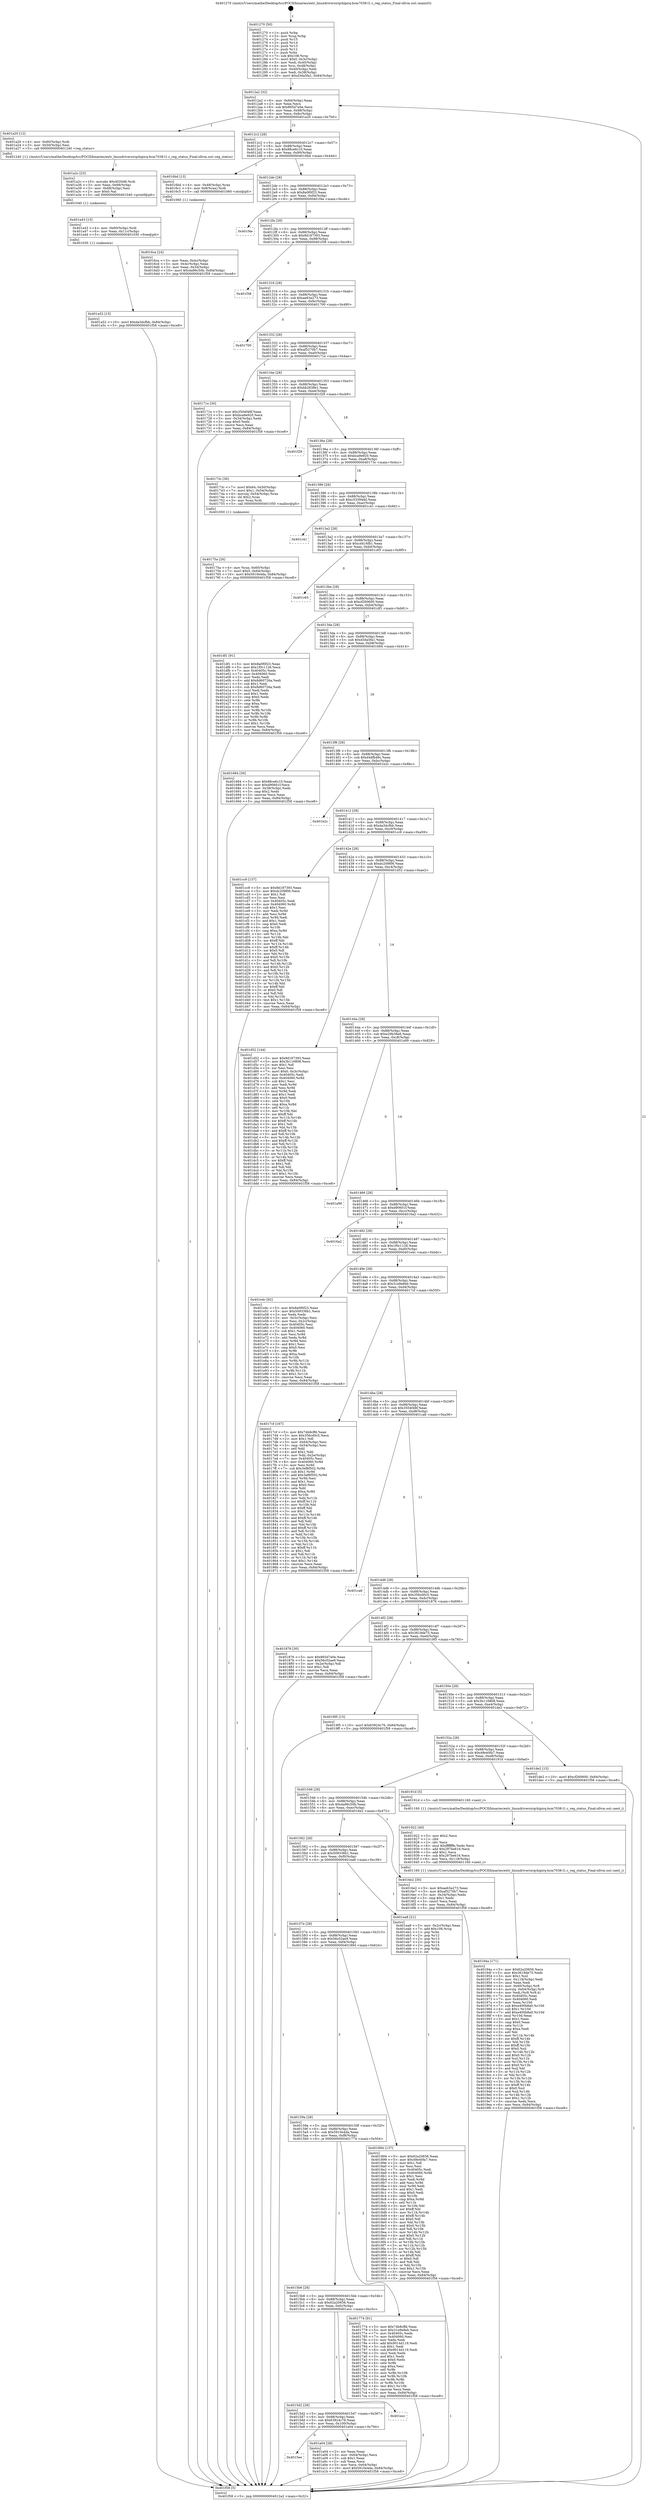 digraph "0x401270" {
  label = "0x401270 (/mnt/c/Users/mathe/Desktop/tcc/POCII/binaries/extr_linuxdriversirqchipirq-bcm7038-l1.c_reg_status_Final-ollvm.out::main(0))"
  labelloc = "t"
  node[shape=record]

  Entry [label="",width=0.3,height=0.3,shape=circle,fillcolor=black,style=filled]
  "0x4012a2" [label="{
     0x4012a2 [32]\l
     | [instrs]\l
     &nbsp;&nbsp;0x4012a2 \<+6\>: mov -0x84(%rbp),%eax\l
     &nbsp;&nbsp;0x4012a8 \<+2\>: mov %eax,%ecx\l
     &nbsp;&nbsp;0x4012aa \<+6\>: sub $0x865d7e0e,%ecx\l
     &nbsp;&nbsp;0x4012b0 \<+6\>: mov %eax,-0x88(%rbp)\l
     &nbsp;&nbsp;0x4012b6 \<+6\>: mov %ecx,-0x8c(%rbp)\l
     &nbsp;&nbsp;0x4012bc \<+6\>: je 0000000000401a20 \<main+0x7b0\>\l
  }"]
  "0x401a20" [label="{
     0x401a20 [12]\l
     | [instrs]\l
     &nbsp;&nbsp;0x401a20 \<+4\>: mov -0x60(%rbp),%rdi\l
     &nbsp;&nbsp;0x401a24 \<+3\>: mov -0x50(%rbp),%esi\l
     &nbsp;&nbsp;0x401a27 \<+5\>: call 0000000000401240 \<reg_status\>\l
     | [calls]\l
     &nbsp;&nbsp;0x401240 \{1\} (/mnt/c/Users/mathe/Desktop/tcc/POCII/binaries/extr_linuxdriversirqchipirq-bcm7038-l1.c_reg_status_Final-ollvm.out::reg_status)\l
  }"]
  "0x4012c2" [label="{
     0x4012c2 [28]\l
     | [instrs]\l
     &nbsp;&nbsp;0x4012c2 \<+5\>: jmp 00000000004012c7 \<main+0x57\>\l
     &nbsp;&nbsp;0x4012c7 \<+6\>: mov -0x88(%rbp),%eax\l
     &nbsp;&nbsp;0x4012cd \<+5\>: sub $0x88ce6c10,%eax\l
     &nbsp;&nbsp;0x4012d2 \<+6\>: mov %eax,-0x90(%rbp)\l
     &nbsp;&nbsp;0x4012d8 \<+6\>: je 00000000004016bd \<main+0x44d\>\l
  }"]
  Exit [label="",width=0.3,height=0.3,shape=circle,fillcolor=black,style=filled,peripheries=2]
  "0x4016bd" [label="{
     0x4016bd [13]\l
     | [instrs]\l
     &nbsp;&nbsp;0x4016bd \<+4\>: mov -0x48(%rbp),%rax\l
     &nbsp;&nbsp;0x4016c1 \<+4\>: mov 0x8(%rax),%rdi\l
     &nbsp;&nbsp;0x4016c5 \<+5\>: call 0000000000401060 \<atoi@plt\>\l
     | [calls]\l
     &nbsp;&nbsp;0x401060 \{1\} (unknown)\l
  }"]
  "0x4012de" [label="{
     0x4012de [28]\l
     | [instrs]\l
     &nbsp;&nbsp;0x4012de \<+5\>: jmp 00000000004012e3 \<main+0x73\>\l
     &nbsp;&nbsp;0x4012e3 \<+6\>: mov -0x88(%rbp),%eax\l
     &nbsp;&nbsp;0x4012e9 \<+5\>: sub $0x8a0f0f23,%eax\l
     &nbsp;&nbsp;0x4012ee \<+6\>: mov %eax,-0x94(%rbp)\l
     &nbsp;&nbsp;0x4012f4 \<+6\>: je 0000000000401f4e \<main+0xcde\>\l
  }"]
  "0x401a52" [label="{
     0x401a52 [15]\l
     | [instrs]\l
     &nbsp;&nbsp;0x401a52 \<+10\>: movl $0xda3dcfbb,-0x84(%rbp)\l
     &nbsp;&nbsp;0x401a5c \<+5\>: jmp 0000000000401f58 \<main+0xce8\>\l
  }"]
  "0x401f4e" [label="{
     0x401f4e\l
  }", style=dashed]
  "0x4012fa" [label="{
     0x4012fa [28]\l
     | [instrs]\l
     &nbsp;&nbsp;0x4012fa \<+5\>: jmp 00000000004012ff \<main+0x8f\>\l
     &nbsp;&nbsp;0x4012ff \<+6\>: mov -0x88(%rbp),%eax\l
     &nbsp;&nbsp;0x401305 \<+5\>: sub $0x9d187393,%eax\l
     &nbsp;&nbsp;0x40130a \<+6\>: mov %eax,-0x98(%rbp)\l
     &nbsp;&nbsp;0x401310 \<+6\>: je 0000000000401f38 \<main+0xcc8\>\l
  }"]
  "0x401a43" [label="{
     0x401a43 [15]\l
     | [instrs]\l
     &nbsp;&nbsp;0x401a43 \<+4\>: mov -0x60(%rbp),%rdi\l
     &nbsp;&nbsp;0x401a47 \<+6\>: mov %eax,-0x11c(%rbp)\l
     &nbsp;&nbsp;0x401a4d \<+5\>: call 0000000000401030 \<free@plt\>\l
     | [calls]\l
     &nbsp;&nbsp;0x401030 \{1\} (unknown)\l
  }"]
  "0x401f38" [label="{
     0x401f38\l
  }", style=dashed]
  "0x401316" [label="{
     0x401316 [28]\l
     | [instrs]\l
     &nbsp;&nbsp;0x401316 \<+5\>: jmp 000000000040131b \<main+0xab\>\l
     &nbsp;&nbsp;0x40131b \<+6\>: mov -0x88(%rbp),%eax\l
     &nbsp;&nbsp;0x401321 \<+5\>: sub $0xae63a273,%eax\l
     &nbsp;&nbsp;0x401326 \<+6\>: mov %eax,-0x9c(%rbp)\l
     &nbsp;&nbsp;0x40132c \<+6\>: je 0000000000401700 \<main+0x490\>\l
  }"]
  "0x401a2c" [label="{
     0x401a2c [23]\l
     | [instrs]\l
     &nbsp;&nbsp;0x401a2c \<+10\>: movabs $0x4020d6,%rdi\l
     &nbsp;&nbsp;0x401a36 \<+3\>: mov %eax,-0x68(%rbp)\l
     &nbsp;&nbsp;0x401a39 \<+3\>: mov -0x68(%rbp),%esi\l
     &nbsp;&nbsp;0x401a3c \<+2\>: mov $0x0,%al\l
     &nbsp;&nbsp;0x401a3e \<+5\>: call 0000000000401040 \<printf@plt\>\l
     | [calls]\l
     &nbsp;&nbsp;0x401040 \{1\} (unknown)\l
  }"]
  "0x401700" [label="{
     0x401700\l
  }", style=dashed]
  "0x401332" [label="{
     0x401332 [28]\l
     | [instrs]\l
     &nbsp;&nbsp;0x401332 \<+5\>: jmp 0000000000401337 \<main+0xc7\>\l
     &nbsp;&nbsp;0x401337 \<+6\>: mov -0x88(%rbp),%eax\l
     &nbsp;&nbsp;0x40133d \<+5\>: sub $0xaf5270b7,%eax\l
     &nbsp;&nbsp;0x401342 \<+6\>: mov %eax,-0xa0(%rbp)\l
     &nbsp;&nbsp;0x401348 \<+6\>: je 000000000040171e \<main+0x4ae\>\l
  }"]
  "0x4015ee" [label="{
     0x4015ee\l
  }", style=dashed]
  "0x40171e" [label="{
     0x40171e [30]\l
     | [instrs]\l
     &nbsp;&nbsp;0x40171e \<+5\>: mov $0x3504f48f,%eax\l
     &nbsp;&nbsp;0x401723 \<+5\>: mov $0xbca9e920,%ecx\l
     &nbsp;&nbsp;0x401728 \<+3\>: mov -0x34(%rbp),%edx\l
     &nbsp;&nbsp;0x40172b \<+3\>: cmp $0x0,%edx\l
     &nbsp;&nbsp;0x40172e \<+3\>: cmove %ecx,%eax\l
     &nbsp;&nbsp;0x401731 \<+6\>: mov %eax,-0x84(%rbp)\l
     &nbsp;&nbsp;0x401737 \<+5\>: jmp 0000000000401f58 \<main+0xce8\>\l
  }"]
  "0x40134e" [label="{
     0x40134e [28]\l
     | [instrs]\l
     &nbsp;&nbsp;0x40134e \<+5\>: jmp 0000000000401353 \<main+0xe3\>\l
     &nbsp;&nbsp;0x401353 \<+6\>: mov -0x88(%rbp),%eax\l
     &nbsp;&nbsp;0x401359 \<+5\>: sub $0xbb2838e1,%eax\l
     &nbsp;&nbsp;0x40135e \<+6\>: mov %eax,-0xa4(%rbp)\l
     &nbsp;&nbsp;0x401364 \<+6\>: je 0000000000401f29 \<main+0xcb9\>\l
  }"]
  "0x401a04" [label="{
     0x401a04 [28]\l
     | [instrs]\l
     &nbsp;&nbsp;0x401a04 \<+2\>: xor %eax,%eax\l
     &nbsp;&nbsp;0x401a06 \<+3\>: mov -0x64(%rbp),%ecx\l
     &nbsp;&nbsp;0x401a09 \<+3\>: sub $0x1,%eax\l
     &nbsp;&nbsp;0x401a0c \<+2\>: sub %eax,%ecx\l
     &nbsp;&nbsp;0x401a0e \<+3\>: mov %ecx,-0x64(%rbp)\l
     &nbsp;&nbsp;0x401a11 \<+10\>: movl $0x5910e4da,-0x84(%rbp)\l
     &nbsp;&nbsp;0x401a1b \<+5\>: jmp 0000000000401f58 \<main+0xce8\>\l
  }"]
  "0x401f29" [label="{
     0x401f29\l
  }", style=dashed]
  "0x40136a" [label="{
     0x40136a [28]\l
     | [instrs]\l
     &nbsp;&nbsp;0x40136a \<+5\>: jmp 000000000040136f \<main+0xff\>\l
     &nbsp;&nbsp;0x40136f \<+6\>: mov -0x88(%rbp),%eax\l
     &nbsp;&nbsp;0x401375 \<+5\>: sub $0xbca9e920,%eax\l
     &nbsp;&nbsp;0x40137a \<+6\>: mov %eax,-0xa8(%rbp)\l
     &nbsp;&nbsp;0x401380 \<+6\>: je 000000000040173c \<main+0x4cc\>\l
  }"]
  "0x4015d2" [label="{
     0x4015d2 [28]\l
     | [instrs]\l
     &nbsp;&nbsp;0x4015d2 \<+5\>: jmp 00000000004015d7 \<main+0x367\>\l
     &nbsp;&nbsp;0x4015d7 \<+6\>: mov -0x88(%rbp),%eax\l
     &nbsp;&nbsp;0x4015dd \<+5\>: sub $0x63924c76,%eax\l
     &nbsp;&nbsp;0x4015e2 \<+6\>: mov %eax,-0x100(%rbp)\l
     &nbsp;&nbsp;0x4015e8 \<+6\>: je 0000000000401a04 \<main+0x794\>\l
  }"]
  "0x40173c" [label="{
     0x40173c [30]\l
     | [instrs]\l
     &nbsp;&nbsp;0x40173c \<+7\>: movl $0x64,-0x50(%rbp)\l
     &nbsp;&nbsp;0x401743 \<+7\>: movl $0x1,-0x54(%rbp)\l
     &nbsp;&nbsp;0x40174a \<+4\>: movslq -0x54(%rbp),%rax\l
     &nbsp;&nbsp;0x40174e \<+4\>: shl $0x2,%rax\l
     &nbsp;&nbsp;0x401752 \<+3\>: mov %rax,%rdi\l
     &nbsp;&nbsp;0x401755 \<+5\>: call 0000000000401050 \<malloc@plt\>\l
     | [calls]\l
     &nbsp;&nbsp;0x401050 \{1\} (unknown)\l
  }"]
  "0x401386" [label="{
     0x401386 [28]\l
     | [instrs]\l
     &nbsp;&nbsp;0x401386 \<+5\>: jmp 000000000040138b \<main+0x11b\>\l
     &nbsp;&nbsp;0x40138b \<+6\>: mov -0x88(%rbp),%eax\l
     &nbsp;&nbsp;0x401391 \<+5\>: sub $0xc53394dd,%eax\l
     &nbsp;&nbsp;0x401396 \<+6\>: mov %eax,-0xac(%rbp)\l
     &nbsp;&nbsp;0x40139c \<+6\>: je 0000000000401c41 \<main+0x9d1\>\l
  }"]
  "0x401ecc" [label="{
     0x401ecc\l
  }", style=dashed]
  "0x401c41" [label="{
     0x401c41\l
  }", style=dashed]
  "0x4013a2" [label="{
     0x4013a2 [28]\l
     | [instrs]\l
     &nbsp;&nbsp;0x4013a2 \<+5\>: jmp 00000000004013a7 \<main+0x137\>\l
     &nbsp;&nbsp;0x4013a7 \<+6\>: mov -0x88(%rbp),%eax\l
     &nbsp;&nbsp;0x4013ad \<+5\>: sub $0xcd416fb1,%eax\l
     &nbsp;&nbsp;0x4013b2 \<+6\>: mov %eax,-0xb0(%rbp)\l
     &nbsp;&nbsp;0x4013b8 \<+6\>: je 0000000000401c65 \<main+0x9f5\>\l
  }"]
  "0x40194a" [label="{
     0x40194a [171]\l
     | [instrs]\l
     &nbsp;&nbsp;0x40194a \<+5\>: mov $0x62a20656,%ecx\l
     &nbsp;&nbsp;0x40194f \<+5\>: mov $0x3619de75,%edx\l
     &nbsp;&nbsp;0x401954 \<+3\>: mov $0x1,%sil\l
     &nbsp;&nbsp;0x401957 \<+6\>: mov -0x118(%rbp),%edi\l
     &nbsp;&nbsp;0x40195d \<+3\>: imul %eax,%edi\l
     &nbsp;&nbsp;0x401960 \<+4\>: mov -0x60(%rbp),%r8\l
     &nbsp;&nbsp;0x401964 \<+4\>: movslq -0x64(%rbp),%r9\l
     &nbsp;&nbsp;0x401968 \<+4\>: mov %edi,(%r8,%r9,4)\l
     &nbsp;&nbsp;0x40196c \<+7\>: mov 0x40405c,%eax\l
     &nbsp;&nbsp;0x401973 \<+7\>: mov 0x404060,%edi\l
     &nbsp;&nbsp;0x40197a \<+3\>: mov %eax,%r10d\l
     &nbsp;&nbsp;0x40197d \<+7\>: sub $0xe400b8a0,%r10d\l
     &nbsp;&nbsp;0x401984 \<+4\>: sub $0x1,%r10d\l
     &nbsp;&nbsp;0x401988 \<+7\>: add $0xe400b8a0,%r10d\l
     &nbsp;&nbsp;0x40198f \<+4\>: imul %r10d,%eax\l
     &nbsp;&nbsp;0x401993 \<+3\>: and $0x1,%eax\l
     &nbsp;&nbsp;0x401996 \<+3\>: cmp $0x0,%eax\l
     &nbsp;&nbsp;0x401999 \<+4\>: sete %r11b\l
     &nbsp;&nbsp;0x40199d \<+3\>: cmp $0xa,%edi\l
     &nbsp;&nbsp;0x4019a0 \<+3\>: setl %bl\l
     &nbsp;&nbsp;0x4019a3 \<+3\>: mov %r11b,%r14b\l
     &nbsp;&nbsp;0x4019a6 \<+4\>: xor $0xff,%r14b\l
     &nbsp;&nbsp;0x4019aa \<+3\>: mov %bl,%r15b\l
     &nbsp;&nbsp;0x4019ad \<+4\>: xor $0xff,%r15b\l
     &nbsp;&nbsp;0x4019b1 \<+4\>: xor $0x0,%sil\l
     &nbsp;&nbsp;0x4019b5 \<+3\>: mov %r14b,%r12b\l
     &nbsp;&nbsp;0x4019b8 \<+4\>: and $0x0,%r12b\l
     &nbsp;&nbsp;0x4019bc \<+3\>: and %sil,%r11b\l
     &nbsp;&nbsp;0x4019bf \<+3\>: mov %r15b,%r13b\l
     &nbsp;&nbsp;0x4019c2 \<+4\>: and $0x0,%r13b\l
     &nbsp;&nbsp;0x4019c6 \<+3\>: and %sil,%bl\l
     &nbsp;&nbsp;0x4019c9 \<+3\>: or %r11b,%r12b\l
     &nbsp;&nbsp;0x4019cc \<+3\>: or %bl,%r13b\l
     &nbsp;&nbsp;0x4019cf \<+3\>: xor %r13b,%r12b\l
     &nbsp;&nbsp;0x4019d2 \<+3\>: or %r15b,%r14b\l
     &nbsp;&nbsp;0x4019d5 \<+4\>: xor $0xff,%r14b\l
     &nbsp;&nbsp;0x4019d9 \<+4\>: or $0x0,%sil\l
     &nbsp;&nbsp;0x4019dd \<+3\>: and %sil,%r14b\l
     &nbsp;&nbsp;0x4019e0 \<+3\>: or %r14b,%r12b\l
     &nbsp;&nbsp;0x4019e3 \<+4\>: test $0x1,%r12b\l
     &nbsp;&nbsp;0x4019e7 \<+3\>: cmovne %edx,%ecx\l
     &nbsp;&nbsp;0x4019ea \<+6\>: mov %ecx,-0x84(%rbp)\l
     &nbsp;&nbsp;0x4019f0 \<+5\>: jmp 0000000000401f58 \<main+0xce8\>\l
  }"]
  "0x401c65" [label="{
     0x401c65\l
  }", style=dashed]
  "0x4013be" [label="{
     0x4013be [28]\l
     | [instrs]\l
     &nbsp;&nbsp;0x4013be \<+5\>: jmp 00000000004013c3 \<main+0x153\>\l
     &nbsp;&nbsp;0x4013c3 \<+6\>: mov -0x88(%rbp),%eax\l
     &nbsp;&nbsp;0x4013c9 \<+5\>: sub $0xcf260600,%eax\l
     &nbsp;&nbsp;0x4013ce \<+6\>: mov %eax,-0xb4(%rbp)\l
     &nbsp;&nbsp;0x4013d4 \<+6\>: je 0000000000401df1 \<main+0xb81\>\l
  }"]
  "0x401922" [label="{
     0x401922 [40]\l
     | [instrs]\l
     &nbsp;&nbsp;0x401922 \<+5\>: mov $0x2,%ecx\l
     &nbsp;&nbsp;0x401927 \<+1\>: cltd\l
     &nbsp;&nbsp;0x401928 \<+2\>: idiv %ecx\l
     &nbsp;&nbsp;0x40192a \<+6\>: imul $0xfffffffe,%edx,%ecx\l
     &nbsp;&nbsp;0x401930 \<+6\>: add $0x297be616,%ecx\l
     &nbsp;&nbsp;0x401936 \<+3\>: add $0x1,%ecx\l
     &nbsp;&nbsp;0x401939 \<+6\>: sub $0x297be616,%ecx\l
     &nbsp;&nbsp;0x40193f \<+6\>: mov %ecx,-0x118(%rbp)\l
     &nbsp;&nbsp;0x401945 \<+5\>: call 0000000000401160 \<next_i\>\l
     | [calls]\l
     &nbsp;&nbsp;0x401160 \{1\} (/mnt/c/Users/mathe/Desktop/tcc/POCII/binaries/extr_linuxdriversirqchipirq-bcm7038-l1.c_reg_status_Final-ollvm.out::next_i)\l
  }"]
  "0x401df1" [label="{
     0x401df1 [91]\l
     | [instrs]\l
     &nbsp;&nbsp;0x401df1 \<+5\>: mov $0x8a0f0f23,%eax\l
     &nbsp;&nbsp;0x401df6 \<+5\>: mov $0x1f0c1126,%ecx\l
     &nbsp;&nbsp;0x401dfb \<+7\>: mov 0x40405c,%edx\l
     &nbsp;&nbsp;0x401e02 \<+7\>: mov 0x404060,%esi\l
     &nbsp;&nbsp;0x401e09 \<+2\>: mov %edx,%edi\l
     &nbsp;&nbsp;0x401e0b \<+6\>: add $0x8d60726a,%edi\l
     &nbsp;&nbsp;0x401e11 \<+3\>: sub $0x1,%edi\l
     &nbsp;&nbsp;0x401e14 \<+6\>: sub $0x8d60726a,%edi\l
     &nbsp;&nbsp;0x401e1a \<+3\>: imul %edi,%edx\l
     &nbsp;&nbsp;0x401e1d \<+3\>: and $0x1,%edx\l
     &nbsp;&nbsp;0x401e20 \<+3\>: cmp $0x0,%edx\l
     &nbsp;&nbsp;0x401e23 \<+4\>: sete %r8b\l
     &nbsp;&nbsp;0x401e27 \<+3\>: cmp $0xa,%esi\l
     &nbsp;&nbsp;0x401e2a \<+4\>: setl %r9b\l
     &nbsp;&nbsp;0x401e2e \<+3\>: mov %r8b,%r10b\l
     &nbsp;&nbsp;0x401e31 \<+3\>: and %r9b,%r10b\l
     &nbsp;&nbsp;0x401e34 \<+3\>: xor %r9b,%r8b\l
     &nbsp;&nbsp;0x401e37 \<+3\>: or %r8b,%r10b\l
     &nbsp;&nbsp;0x401e3a \<+4\>: test $0x1,%r10b\l
     &nbsp;&nbsp;0x401e3e \<+3\>: cmovne %ecx,%eax\l
     &nbsp;&nbsp;0x401e41 \<+6\>: mov %eax,-0x84(%rbp)\l
     &nbsp;&nbsp;0x401e47 \<+5\>: jmp 0000000000401f58 \<main+0xce8\>\l
  }"]
  "0x4013da" [label="{
     0x4013da [28]\l
     | [instrs]\l
     &nbsp;&nbsp;0x4013da \<+5\>: jmp 00000000004013df \<main+0x16f\>\l
     &nbsp;&nbsp;0x4013df \<+6\>: mov -0x88(%rbp),%eax\l
     &nbsp;&nbsp;0x4013e5 \<+5\>: sub $0xd3da5fa1,%eax\l
     &nbsp;&nbsp;0x4013ea \<+6\>: mov %eax,-0xb8(%rbp)\l
     &nbsp;&nbsp;0x4013f0 \<+6\>: je 0000000000401684 \<main+0x414\>\l
  }"]
  "0x4015b6" [label="{
     0x4015b6 [28]\l
     | [instrs]\l
     &nbsp;&nbsp;0x4015b6 \<+5\>: jmp 00000000004015bb \<main+0x34b\>\l
     &nbsp;&nbsp;0x4015bb \<+6\>: mov -0x88(%rbp),%eax\l
     &nbsp;&nbsp;0x4015c1 \<+5\>: sub $0x62a20656,%eax\l
     &nbsp;&nbsp;0x4015c6 \<+6\>: mov %eax,-0xfc(%rbp)\l
     &nbsp;&nbsp;0x4015cc \<+6\>: je 0000000000401ecc \<main+0xc5c\>\l
  }"]
  "0x401684" [label="{
     0x401684 [30]\l
     | [instrs]\l
     &nbsp;&nbsp;0x401684 \<+5\>: mov $0x88ce6c10,%eax\l
     &nbsp;&nbsp;0x401689 \<+5\>: mov $0xd90601f,%ecx\l
     &nbsp;&nbsp;0x40168e \<+3\>: mov -0x38(%rbp),%edx\l
     &nbsp;&nbsp;0x401691 \<+3\>: cmp $0x2,%edx\l
     &nbsp;&nbsp;0x401694 \<+3\>: cmovne %ecx,%eax\l
     &nbsp;&nbsp;0x401697 \<+6\>: mov %eax,-0x84(%rbp)\l
     &nbsp;&nbsp;0x40169d \<+5\>: jmp 0000000000401f58 \<main+0xce8\>\l
  }"]
  "0x4013f6" [label="{
     0x4013f6 [28]\l
     | [instrs]\l
     &nbsp;&nbsp;0x4013f6 \<+5\>: jmp 00000000004013fb \<main+0x18b\>\l
     &nbsp;&nbsp;0x4013fb \<+6\>: mov -0x88(%rbp),%eax\l
     &nbsp;&nbsp;0x401401 \<+5\>: sub $0xd4dfb48c,%eax\l
     &nbsp;&nbsp;0x401406 \<+6\>: mov %eax,-0xbc(%rbp)\l
     &nbsp;&nbsp;0x40140c \<+6\>: je 0000000000401b2c \<main+0x8bc\>\l
  }"]
  "0x401f58" [label="{
     0x401f58 [5]\l
     | [instrs]\l
     &nbsp;&nbsp;0x401f58 \<+5\>: jmp 00000000004012a2 \<main+0x32\>\l
  }"]
  "0x401270" [label="{
     0x401270 [50]\l
     | [instrs]\l
     &nbsp;&nbsp;0x401270 \<+1\>: push %rbp\l
     &nbsp;&nbsp;0x401271 \<+3\>: mov %rsp,%rbp\l
     &nbsp;&nbsp;0x401274 \<+2\>: push %r15\l
     &nbsp;&nbsp;0x401276 \<+2\>: push %r14\l
     &nbsp;&nbsp;0x401278 \<+2\>: push %r13\l
     &nbsp;&nbsp;0x40127a \<+2\>: push %r12\l
     &nbsp;&nbsp;0x40127c \<+1\>: push %rbx\l
     &nbsp;&nbsp;0x40127d \<+7\>: sub $0x108,%rsp\l
     &nbsp;&nbsp;0x401284 \<+7\>: movl $0x0,-0x3c(%rbp)\l
     &nbsp;&nbsp;0x40128b \<+3\>: mov %edi,-0x40(%rbp)\l
     &nbsp;&nbsp;0x40128e \<+4\>: mov %rsi,-0x48(%rbp)\l
     &nbsp;&nbsp;0x401292 \<+3\>: mov -0x40(%rbp),%edi\l
     &nbsp;&nbsp;0x401295 \<+3\>: mov %edi,-0x38(%rbp)\l
     &nbsp;&nbsp;0x401298 \<+10\>: movl $0xd3da5fa1,-0x84(%rbp)\l
  }"]
  "0x4016ca" [label="{
     0x4016ca [24]\l
     | [instrs]\l
     &nbsp;&nbsp;0x4016ca \<+3\>: mov %eax,-0x4c(%rbp)\l
     &nbsp;&nbsp;0x4016cd \<+3\>: mov -0x4c(%rbp),%eax\l
     &nbsp;&nbsp;0x4016d0 \<+3\>: mov %eax,-0x34(%rbp)\l
     &nbsp;&nbsp;0x4016d3 \<+10\>: movl $0x4a96c50b,-0x84(%rbp)\l
     &nbsp;&nbsp;0x4016dd \<+5\>: jmp 0000000000401f58 \<main+0xce8\>\l
  }"]
  "0x401774" [label="{
     0x401774 [91]\l
     | [instrs]\l
     &nbsp;&nbsp;0x401774 \<+5\>: mov $0x74b8cffd,%eax\l
     &nbsp;&nbsp;0x401779 \<+5\>: mov $0x31e9e8eb,%ecx\l
     &nbsp;&nbsp;0x40177e \<+7\>: mov 0x40405c,%edx\l
     &nbsp;&nbsp;0x401785 \<+7\>: mov 0x404060,%esi\l
     &nbsp;&nbsp;0x40178c \<+2\>: mov %edx,%edi\l
     &nbsp;&nbsp;0x40178e \<+6\>: add $0x9014d119,%edi\l
     &nbsp;&nbsp;0x401794 \<+3\>: sub $0x1,%edi\l
     &nbsp;&nbsp;0x401797 \<+6\>: sub $0x9014d119,%edi\l
     &nbsp;&nbsp;0x40179d \<+3\>: imul %edi,%edx\l
     &nbsp;&nbsp;0x4017a0 \<+3\>: and $0x1,%edx\l
     &nbsp;&nbsp;0x4017a3 \<+3\>: cmp $0x0,%edx\l
     &nbsp;&nbsp;0x4017a6 \<+4\>: sete %r8b\l
     &nbsp;&nbsp;0x4017aa \<+3\>: cmp $0xa,%esi\l
     &nbsp;&nbsp;0x4017ad \<+4\>: setl %r9b\l
     &nbsp;&nbsp;0x4017b1 \<+3\>: mov %r8b,%r10b\l
     &nbsp;&nbsp;0x4017b4 \<+3\>: and %r9b,%r10b\l
     &nbsp;&nbsp;0x4017b7 \<+3\>: xor %r9b,%r8b\l
     &nbsp;&nbsp;0x4017ba \<+3\>: or %r8b,%r10b\l
     &nbsp;&nbsp;0x4017bd \<+4\>: test $0x1,%r10b\l
     &nbsp;&nbsp;0x4017c1 \<+3\>: cmovne %ecx,%eax\l
     &nbsp;&nbsp;0x4017c4 \<+6\>: mov %eax,-0x84(%rbp)\l
     &nbsp;&nbsp;0x4017ca \<+5\>: jmp 0000000000401f58 \<main+0xce8\>\l
  }"]
  "0x401b2c" [label="{
     0x401b2c\l
  }", style=dashed]
  "0x401412" [label="{
     0x401412 [28]\l
     | [instrs]\l
     &nbsp;&nbsp;0x401412 \<+5\>: jmp 0000000000401417 \<main+0x1a7\>\l
     &nbsp;&nbsp;0x401417 \<+6\>: mov -0x88(%rbp),%eax\l
     &nbsp;&nbsp;0x40141d \<+5\>: sub $0xda3dcfbb,%eax\l
     &nbsp;&nbsp;0x401422 \<+6\>: mov %eax,-0xc0(%rbp)\l
     &nbsp;&nbsp;0x401428 \<+6\>: je 0000000000401cc9 \<main+0xa59\>\l
  }"]
  "0x40159a" [label="{
     0x40159a [28]\l
     | [instrs]\l
     &nbsp;&nbsp;0x40159a \<+5\>: jmp 000000000040159f \<main+0x32f\>\l
     &nbsp;&nbsp;0x40159f \<+6\>: mov -0x88(%rbp),%eax\l
     &nbsp;&nbsp;0x4015a5 \<+5\>: sub $0x5910e4da,%eax\l
     &nbsp;&nbsp;0x4015aa \<+6\>: mov %eax,-0xf8(%rbp)\l
     &nbsp;&nbsp;0x4015b0 \<+6\>: je 0000000000401774 \<main+0x504\>\l
  }"]
  "0x401cc9" [label="{
     0x401cc9 [137]\l
     | [instrs]\l
     &nbsp;&nbsp;0x401cc9 \<+5\>: mov $0x9d187393,%eax\l
     &nbsp;&nbsp;0x401cce \<+5\>: mov $0xdc209f06,%ecx\l
     &nbsp;&nbsp;0x401cd3 \<+2\>: mov $0x1,%dl\l
     &nbsp;&nbsp;0x401cd5 \<+2\>: xor %esi,%esi\l
     &nbsp;&nbsp;0x401cd7 \<+7\>: mov 0x40405c,%edi\l
     &nbsp;&nbsp;0x401cde \<+8\>: mov 0x404060,%r8d\l
     &nbsp;&nbsp;0x401ce6 \<+3\>: sub $0x1,%esi\l
     &nbsp;&nbsp;0x401ce9 \<+3\>: mov %edi,%r9d\l
     &nbsp;&nbsp;0x401cec \<+3\>: add %esi,%r9d\l
     &nbsp;&nbsp;0x401cef \<+4\>: imul %r9d,%edi\l
     &nbsp;&nbsp;0x401cf3 \<+3\>: and $0x1,%edi\l
     &nbsp;&nbsp;0x401cf6 \<+3\>: cmp $0x0,%edi\l
     &nbsp;&nbsp;0x401cf9 \<+4\>: sete %r10b\l
     &nbsp;&nbsp;0x401cfd \<+4\>: cmp $0xa,%r8d\l
     &nbsp;&nbsp;0x401d01 \<+4\>: setl %r11b\l
     &nbsp;&nbsp;0x401d05 \<+3\>: mov %r10b,%bl\l
     &nbsp;&nbsp;0x401d08 \<+3\>: xor $0xff,%bl\l
     &nbsp;&nbsp;0x401d0b \<+3\>: mov %r11b,%r14b\l
     &nbsp;&nbsp;0x401d0e \<+4\>: xor $0xff,%r14b\l
     &nbsp;&nbsp;0x401d12 \<+3\>: xor $0x0,%dl\l
     &nbsp;&nbsp;0x401d15 \<+3\>: mov %bl,%r15b\l
     &nbsp;&nbsp;0x401d18 \<+4\>: and $0x0,%r15b\l
     &nbsp;&nbsp;0x401d1c \<+3\>: and %dl,%r10b\l
     &nbsp;&nbsp;0x401d1f \<+3\>: mov %r14b,%r12b\l
     &nbsp;&nbsp;0x401d22 \<+4\>: and $0x0,%r12b\l
     &nbsp;&nbsp;0x401d26 \<+3\>: and %dl,%r11b\l
     &nbsp;&nbsp;0x401d29 \<+3\>: or %r10b,%r15b\l
     &nbsp;&nbsp;0x401d2c \<+3\>: or %r11b,%r12b\l
     &nbsp;&nbsp;0x401d2f \<+3\>: xor %r12b,%r15b\l
     &nbsp;&nbsp;0x401d32 \<+3\>: or %r14b,%bl\l
     &nbsp;&nbsp;0x401d35 \<+3\>: xor $0xff,%bl\l
     &nbsp;&nbsp;0x401d38 \<+3\>: or $0x0,%dl\l
     &nbsp;&nbsp;0x401d3b \<+2\>: and %dl,%bl\l
     &nbsp;&nbsp;0x401d3d \<+3\>: or %bl,%r15b\l
     &nbsp;&nbsp;0x401d40 \<+4\>: test $0x1,%r15b\l
     &nbsp;&nbsp;0x401d44 \<+3\>: cmovne %ecx,%eax\l
     &nbsp;&nbsp;0x401d47 \<+6\>: mov %eax,-0x84(%rbp)\l
     &nbsp;&nbsp;0x401d4d \<+5\>: jmp 0000000000401f58 \<main+0xce8\>\l
  }"]
  "0x40142e" [label="{
     0x40142e [28]\l
     | [instrs]\l
     &nbsp;&nbsp;0x40142e \<+5\>: jmp 0000000000401433 \<main+0x1c3\>\l
     &nbsp;&nbsp;0x401433 \<+6\>: mov -0x88(%rbp),%eax\l
     &nbsp;&nbsp;0x401439 \<+5\>: sub $0xdc209f06,%eax\l
     &nbsp;&nbsp;0x40143e \<+6\>: mov %eax,-0xc4(%rbp)\l
     &nbsp;&nbsp;0x401444 \<+6\>: je 0000000000401d52 \<main+0xae2\>\l
  }"]
  "0x401894" [label="{
     0x401894 [137]\l
     | [instrs]\l
     &nbsp;&nbsp;0x401894 \<+5\>: mov $0x62a20656,%eax\l
     &nbsp;&nbsp;0x401899 \<+5\>: mov $0x48e40fa7,%ecx\l
     &nbsp;&nbsp;0x40189e \<+2\>: mov $0x1,%dl\l
     &nbsp;&nbsp;0x4018a0 \<+2\>: xor %esi,%esi\l
     &nbsp;&nbsp;0x4018a2 \<+7\>: mov 0x40405c,%edi\l
     &nbsp;&nbsp;0x4018a9 \<+8\>: mov 0x404060,%r8d\l
     &nbsp;&nbsp;0x4018b1 \<+3\>: sub $0x1,%esi\l
     &nbsp;&nbsp;0x4018b4 \<+3\>: mov %edi,%r9d\l
     &nbsp;&nbsp;0x4018b7 \<+3\>: add %esi,%r9d\l
     &nbsp;&nbsp;0x4018ba \<+4\>: imul %r9d,%edi\l
     &nbsp;&nbsp;0x4018be \<+3\>: and $0x1,%edi\l
     &nbsp;&nbsp;0x4018c1 \<+3\>: cmp $0x0,%edi\l
     &nbsp;&nbsp;0x4018c4 \<+4\>: sete %r10b\l
     &nbsp;&nbsp;0x4018c8 \<+4\>: cmp $0xa,%r8d\l
     &nbsp;&nbsp;0x4018cc \<+4\>: setl %r11b\l
     &nbsp;&nbsp;0x4018d0 \<+3\>: mov %r10b,%bl\l
     &nbsp;&nbsp;0x4018d3 \<+3\>: xor $0xff,%bl\l
     &nbsp;&nbsp;0x4018d6 \<+3\>: mov %r11b,%r14b\l
     &nbsp;&nbsp;0x4018d9 \<+4\>: xor $0xff,%r14b\l
     &nbsp;&nbsp;0x4018dd \<+3\>: xor $0x0,%dl\l
     &nbsp;&nbsp;0x4018e0 \<+3\>: mov %bl,%r15b\l
     &nbsp;&nbsp;0x4018e3 \<+4\>: and $0x0,%r15b\l
     &nbsp;&nbsp;0x4018e7 \<+3\>: and %dl,%r10b\l
     &nbsp;&nbsp;0x4018ea \<+3\>: mov %r14b,%r12b\l
     &nbsp;&nbsp;0x4018ed \<+4\>: and $0x0,%r12b\l
     &nbsp;&nbsp;0x4018f1 \<+3\>: and %dl,%r11b\l
     &nbsp;&nbsp;0x4018f4 \<+3\>: or %r10b,%r15b\l
     &nbsp;&nbsp;0x4018f7 \<+3\>: or %r11b,%r12b\l
     &nbsp;&nbsp;0x4018fa \<+3\>: xor %r12b,%r15b\l
     &nbsp;&nbsp;0x4018fd \<+3\>: or %r14b,%bl\l
     &nbsp;&nbsp;0x401900 \<+3\>: xor $0xff,%bl\l
     &nbsp;&nbsp;0x401903 \<+3\>: or $0x0,%dl\l
     &nbsp;&nbsp;0x401906 \<+2\>: and %dl,%bl\l
     &nbsp;&nbsp;0x401908 \<+3\>: or %bl,%r15b\l
     &nbsp;&nbsp;0x40190b \<+4\>: test $0x1,%r15b\l
     &nbsp;&nbsp;0x40190f \<+3\>: cmovne %ecx,%eax\l
     &nbsp;&nbsp;0x401912 \<+6\>: mov %eax,-0x84(%rbp)\l
     &nbsp;&nbsp;0x401918 \<+5\>: jmp 0000000000401f58 \<main+0xce8\>\l
  }"]
  "0x401d52" [label="{
     0x401d52 [144]\l
     | [instrs]\l
     &nbsp;&nbsp;0x401d52 \<+5\>: mov $0x9d187393,%eax\l
     &nbsp;&nbsp;0x401d57 \<+5\>: mov $0x3b116808,%ecx\l
     &nbsp;&nbsp;0x401d5c \<+2\>: mov $0x1,%dl\l
     &nbsp;&nbsp;0x401d5e \<+2\>: xor %esi,%esi\l
     &nbsp;&nbsp;0x401d60 \<+7\>: movl $0x0,-0x3c(%rbp)\l
     &nbsp;&nbsp;0x401d67 \<+7\>: mov 0x40405c,%edi\l
     &nbsp;&nbsp;0x401d6e \<+8\>: mov 0x404060,%r8d\l
     &nbsp;&nbsp;0x401d76 \<+3\>: sub $0x1,%esi\l
     &nbsp;&nbsp;0x401d79 \<+3\>: mov %edi,%r9d\l
     &nbsp;&nbsp;0x401d7c \<+3\>: add %esi,%r9d\l
     &nbsp;&nbsp;0x401d7f \<+4\>: imul %r9d,%edi\l
     &nbsp;&nbsp;0x401d83 \<+3\>: and $0x1,%edi\l
     &nbsp;&nbsp;0x401d86 \<+3\>: cmp $0x0,%edi\l
     &nbsp;&nbsp;0x401d89 \<+4\>: sete %r10b\l
     &nbsp;&nbsp;0x401d8d \<+4\>: cmp $0xa,%r8d\l
     &nbsp;&nbsp;0x401d91 \<+4\>: setl %r11b\l
     &nbsp;&nbsp;0x401d95 \<+3\>: mov %r10b,%bl\l
     &nbsp;&nbsp;0x401d98 \<+3\>: xor $0xff,%bl\l
     &nbsp;&nbsp;0x401d9b \<+3\>: mov %r11b,%r14b\l
     &nbsp;&nbsp;0x401d9e \<+4\>: xor $0xff,%r14b\l
     &nbsp;&nbsp;0x401da2 \<+3\>: xor $0x1,%dl\l
     &nbsp;&nbsp;0x401da5 \<+3\>: mov %bl,%r15b\l
     &nbsp;&nbsp;0x401da8 \<+4\>: and $0xff,%r15b\l
     &nbsp;&nbsp;0x401dac \<+3\>: and %dl,%r10b\l
     &nbsp;&nbsp;0x401daf \<+3\>: mov %r14b,%r12b\l
     &nbsp;&nbsp;0x401db2 \<+4\>: and $0xff,%r12b\l
     &nbsp;&nbsp;0x401db6 \<+3\>: and %dl,%r11b\l
     &nbsp;&nbsp;0x401db9 \<+3\>: or %r10b,%r15b\l
     &nbsp;&nbsp;0x401dbc \<+3\>: or %r11b,%r12b\l
     &nbsp;&nbsp;0x401dbf \<+3\>: xor %r12b,%r15b\l
     &nbsp;&nbsp;0x401dc2 \<+3\>: or %r14b,%bl\l
     &nbsp;&nbsp;0x401dc5 \<+3\>: xor $0xff,%bl\l
     &nbsp;&nbsp;0x401dc8 \<+3\>: or $0x1,%dl\l
     &nbsp;&nbsp;0x401dcb \<+2\>: and %dl,%bl\l
     &nbsp;&nbsp;0x401dcd \<+3\>: or %bl,%r15b\l
     &nbsp;&nbsp;0x401dd0 \<+4\>: test $0x1,%r15b\l
     &nbsp;&nbsp;0x401dd4 \<+3\>: cmovne %ecx,%eax\l
     &nbsp;&nbsp;0x401dd7 \<+6\>: mov %eax,-0x84(%rbp)\l
     &nbsp;&nbsp;0x401ddd \<+5\>: jmp 0000000000401f58 \<main+0xce8\>\l
  }"]
  "0x40144a" [label="{
     0x40144a [28]\l
     | [instrs]\l
     &nbsp;&nbsp;0x40144a \<+5\>: jmp 000000000040144f \<main+0x1df\>\l
     &nbsp;&nbsp;0x40144f \<+6\>: mov -0x88(%rbp),%eax\l
     &nbsp;&nbsp;0x401455 \<+5\>: sub $0xe29b36e6,%eax\l
     &nbsp;&nbsp;0x40145a \<+6\>: mov %eax,-0xc8(%rbp)\l
     &nbsp;&nbsp;0x401460 \<+6\>: je 0000000000401a99 \<main+0x829\>\l
  }"]
  "0x40157e" [label="{
     0x40157e [28]\l
     | [instrs]\l
     &nbsp;&nbsp;0x40157e \<+5\>: jmp 0000000000401583 \<main+0x313\>\l
     &nbsp;&nbsp;0x401583 \<+6\>: mov -0x88(%rbp),%eax\l
     &nbsp;&nbsp;0x401589 \<+5\>: sub $0x56c02ae9,%eax\l
     &nbsp;&nbsp;0x40158e \<+6\>: mov %eax,-0xf4(%rbp)\l
     &nbsp;&nbsp;0x401594 \<+6\>: je 0000000000401894 \<main+0x624\>\l
  }"]
  "0x401a99" [label="{
     0x401a99\l
  }", style=dashed]
  "0x401466" [label="{
     0x401466 [28]\l
     | [instrs]\l
     &nbsp;&nbsp;0x401466 \<+5\>: jmp 000000000040146b \<main+0x1fb\>\l
     &nbsp;&nbsp;0x40146b \<+6\>: mov -0x88(%rbp),%eax\l
     &nbsp;&nbsp;0x401471 \<+5\>: sub $0xd90601f,%eax\l
     &nbsp;&nbsp;0x401476 \<+6\>: mov %eax,-0xcc(%rbp)\l
     &nbsp;&nbsp;0x40147c \<+6\>: je 00000000004016a2 \<main+0x432\>\l
  }"]
  "0x401ea8" [label="{
     0x401ea8 [21]\l
     | [instrs]\l
     &nbsp;&nbsp;0x401ea8 \<+3\>: mov -0x2c(%rbp),%eax\l
     &nbsp;&nbsp;0x401eab \<+7\>: add $0x108,%rsp\l
     &nbsp;&nbsp;0x401eb2 \<+1\>: pop %rbx\l
     &nbsp;&nbsp;0x401eb3 \<+2\>: pop %r12\l
     &nbsp;&nbsp;0x401eb5 \<+2\>: pop %r13\l
     &nbsp;&nbsp;0x401eb7 \<+2\>: pop %r14\l
     &nbsp;&nbsp;0x401eb9 \<+2\>: pop %r15\l
     &nbsp;&nbsp;0x401ebb \<+1\>: pop %rbp\l
     &nbsp;&nbsp;0x401ebc \<+1\>: ret\l
  }"]
  "0x4016a2" [label="{
     0x4016a2\l
  }", style=dashed]
  "0x401482" [label="{
     0x401482 [28]\l
     | [instrs]\l
     &nbsp;&nbsp;0x401482 \<+5\>: jmp 0000000000401487 \<main+0x217\>\l
     &nbsp;&nbsp;0x401487 \<+6\>: mov -0x88(%rbp),%eax\l
     &nbsp;&nbsp;0x40148d \<+5\>: sub $0x1f0c1126,%eax\l
     &nbsp;&nbsp;0x401492 \<+6\>: mov %eax,-0xd0(%rbp)\l
     &nbsp;&nbsp;0x401498 \<+6\>: je 0000000000401e4c \<main+0xbdc\>\l
  }"]
  "0x40175a" [label="{
     0x40175a [26]\l
     | [instrs]\l
     &nbsp;&nbsp;0x40175a \<+4\>: mov %rax,-0x60(%rbp)\l
     &nbsp;&nbsp;0x40175e \<+7\>: movl $0x0,-0x64(%rbp)\l
     &nbsp;&nbsp;0x401765 \<+10\>: movl $0x5910e4da,-0x84(%rbp)\l
     &nbsp;&nbsp;0x40176f \<+5\>: jmp 0000000000401f58 \<main+0xce8\>\l
  }"]
  "0x401e4c" [label="{
     0x401e4c [92]\l
     | [instrs]\l
     &nbsp;&nbsp;0x401e4c \<+5\>: mov $0x8a0f0f23,%eax\l
     &nbsp;&nbsp;0x401e51 \<+5\>: mov $0x509336b1,%ecx\l
     &nbsp;&nbsp;0x401e56 \<+2\>: xor %edx,%edx\l
     &nbsp;&nbsp;0x401e58 \<+3\>: mov -0x3c(%rbp),%esi\l
     &nbsp;&nbsp;0x401e5b \<+3\>: mov %esi,-0x2c(%rbp)\l
     &nbsp;&nbsp;0x401e5e \<+7\>: mov 0x40405c,%esi\l
     &nbsp;&nbsp;0x401e65 \<+7\>: mov 0x404060,%edi\l
     &nbsp;&nbsp;0x401e6c \<+3\>: sub $0x1,%edx\l
     &nbsp;&nbsp;0x401e6f \<+3\>: mov %esi,%r8d\l
     &nbsp;&nbsp;0x401e72 \<+3\>: add %edx,%r8d\l
     &nbsp;&nbsp;0x401e75 \<+4\>: imul %r8d,%esi\l
     &nbsp;&nbsp;0x401e79 \<+3\>: and $0x1,%esi\l
     &nbsp;&nbsp;0x401e7c \<+3\>: cmp $0x0,%esi\l
     &nbsp;&nbsp;0x401e7f \<+4\>: sete %r9b\l
     &nbsp;&nbsp;0x401e83 \<+3\>: cmp $0xa,%edi\l
     &nbsp;&nbsp;0x401e86 \<+4\>: setl %r10b\l
     &nbsp;&nbsp;0x401e8a \<+3\>: mov %r9b,%r11b\l
     &nbsp;&nbsp;0x401e8d \<+3\>: and %r10b,%r11b\l
     &nbsp;&nbsp;0x401e90 \<+3\>: xor %r10b,%r9b\l
     &nbsp;&nbsp;0x401e93 \<+3\>: or %r9b,%r11b\l
     &nbsp;&nbsp;0x401e96 \<+4\>: test $0x1,%r11b\l
     &nbsp;&nbsp;0x401e9a \<+3\>: cmovne %ecx,%eax\l
     &nbsp;&nbsp;0x401e9d \<+6\>: mov %eax,-0x84(%rbp)\l
     &nbsp;&nbsp;0x401ea3 \<+5\>: jmp 0000000000401f58 \<main+0xce8\>\l
  }"]
  "0x40149e" [label="{
     0x40149e [28]\l
     | [instrs]\l
     &nbsp;&nbsp;0x40149e \<+5\>: jmp 00000000004014a3 \<main+0x233\>\l
     &nbsp;&nbsp;0x4014a3 \<+6\>: mov -0x88(%rbp),%eax\l
     &nbsp;&nbsp;0x4014a9 \<+5\>: sub $0x31e9e8eb,%eax\l
     &nbsp;&nbsp;0x4014ae \<+6\>: mov %eax,-0xd4(%rbp)\l
     &nbsp;&nbsp;0x4014b4 \<+6\>: je 00000000004017cf \<main+0x55f\>\l
  }"]
  "0x401562" [label="{
     0x401562 [28]\l
     | [instrs]\l
     &nbsp;&nbsp;0x401562 \<+5\>: jmp 0000000000401567 \<main+0x2f7\>\l
     &nbsp;&nbsp;0x401567 \<+6\>: mov -0x88(%rbp),%eax\l
     &nbsp;&nbsp;0x40156d \<+5\>: sub $0x509336b1,%eax\l
     &nbsp;&nbsp;0x401572 \<+6\>: mov %eax,-0xf0(%rbp)\l
     &nbsp;&nbsp;0x401578 \<+6\>: je 0000000000401ea8 \<main+0xc38\>\l
  }"]
  "0x4017cf" [label="{
     0x4017cf [167]\l
     | [instrs]\l
     &nbsp;&nbsp;0x4017cf \<+5\>: mov $0x74b8cffd,%eax\l
     &nbsp;&nbsp;0x4017d4 \<+5\>: mov $0x356cd0c5,%ecx\l
     &nbsp;&nbsp;0x4017d9 \<+2\>: mov $0x1,%dl\l
     &nbsp;&nbsp;0x4017db \<+3\>: mov -0x64(%rbp),%esi\l
     &nbsp;&nbsp;0x4017de \<+3\>: cmp -0x54(%rbp),%esi\l
     &nbsp;&nbsp;0x4017e1 \<+4\>: setl %dil\l
     &nbsp;&nbsp;0x4017e5 \<+4\>: and $0x1,%dil\l
     &nbsp;&nbsp;0x4017e9 \<+4\>: mov %dil,-0x2e(%rbp)\l
     &nbsp;&nbsp;0x4017ed \<+7\>: mov 0x40405c,%esi\l
     &nbsp;&nbsp;0x4017f4 \<+8\>: mov 0x404060,%r8d\l
     &nbsp;&nbsp;0x4017fc \<+3\>: mov %esi,%r9d\l
     &nbsp;&nbsp;0x4017ff \<+7\>: sub $0x3ef6f502,%r9d\l
     &nbsp;&nbsp;0x401806 \<+4\>: sub $0x1,%r9d\l
     &nbsp;&nbsp;0x40180a \<+7\>: add $0x3ef6f502,%r9d\l
     &nbsp;&nbsp;0x401811 \<+4\>: imul %r9d,%esi\l
     &nbsp;&nbsp;0x401815 \<+3\>: and $0x1,%esi\l
     &nbsp;&nbsp;0x401818 \<+3\>: cmp $0x0,%esi\l
     &nbsp;&nbsp;0x40181b \<+4\>: sete %dil\l
     &nbsp;&nbsp;0x40181f \<+4\>: cmp $0xa,%r8d\l
     &nbsp;&nbsp;0x401823 \<+4\>: setl %r10b\l
     &nbsp;&nbsp;0x401827 \<+3\>: mov %dil,%r11b\l
     &nbsp;&nbsp;0x40182a \<+4\>: xor $0xff,%r11b\l
     &nbsp;&nbsp;0x40182e \<+3\>: mov %r10b,%bl\l
     &nbsp;&nbsp;0x401831 \<+3\>: xor $0xff,%bl\l
     &nbsp;&nbsp;0x401834 \<+3\>: xor $0x1,%dl\l
     &nbsp;&nbsp;0x401837 \<+3\>: mov %r11b,%r14b\l
     &nbsp;&nbsp;0x40183a \<+4\>: and $0xff,%r14b\l
     &nbsp;&nbsp;0x40183e \<+3\>: and %dl,%dil\l
     &nbsp;&nbsp;0x401841 \<+3\>: mov %bl,%r15b\l
     &nbsp;&nbsp;0x401844 \<+4\>: and $0xff,%r15b\l
     &nbsp;&nbsp;0x401848 \<+3\>: and %dl,%r10b\l
     &nbsp;&nbsp;0x40184b \<+3\>: or %dil,%r14b\l
     &nbsp;&nbsp;0x40184e \<+3\>: or %r10b,%r15b\l
     &nbsp;&nbsp;0x401851 \<+3\>: xor %r15b,%r14b\l
     &nbsp;&nbsp;0x401854 \<+3\>: or %bl,%r11b\l
     &nbsp;&nbsp;0x401857 \<+4\>: xor $0xff,%r11b\l
     &nbsp;&nbsp;0x40185b \<+3\>: or $0x1,%dl\l
     &nbsp;&nbsp;0x40185e \<+3\>: and %dl,%r11b\l
     &nbsp;&nbsp;0x401861 \<+3\>: or %r11b,%r14b\l
     &nbsp;&nbsp;0x401864 \<+4\>: test $0x1,%r14b\l
     &nbsp;&nbsp;0x401868 \<+3\>: cmovne %ecx,%eax\l
     &nbsp;&nbsp;0x40186b \<+6\>: mov %eax,-0x84(%rbp)\l
     &nbsp;&nbsp;0x401871 \<+5\>: jmp 0000000000401f58 \<main+0xce8\>\l
  }"]
  "0x4014ba" [label="{
     0x4014ba [28]\l
     | [instrs]\l
     &nbsp;&nbsp;0x4014ba \<+5\>: jmp 00000000004014bf \<main+0x24f\>\l
     &nbsp;&nbsp;0x4014bf \<+6\>: mov -0x88(%rbp),%eax\l
     &nbsp;&nbsp;0x4014c5 \<+5\>: sub $0x3504f48f,%eax\l
     &nbsp;&nbsp;0x4014ca \<+6\>: mov %eax,-0xd8(%rbp)\l
     &nbsp;&nbsp;0x4014d0 \<+6\>: je 0000000000401ca6 \<main+0xa36\>\l
  }"]
  "0x4016e2" [label="{
     0x4016e2 [30]\l
     | [instrs]\l
     &nbsp;&nbsp;0x4016e2 \<+5\>: mov $0xae63a273,%eax\l
     &nbsp;&nbsp;0x4016e7 \<+5\>: mov $0xaf5270b7,%ecx\l
     &nbsp;&nbsp;0x4016ec \<+3\>: mov -0x34(%rbp),%edx\l
     &nbsp;&nbsp;0x4016ef \<+3\>: cmp $0x1,%edx\l
     &nbsp;&nbsp;0x4016f2 \<+3\>: cmovl %ecx,%eax\l
     &nbsp;&nbsp;0x4016f5 \<+6\>: mov %eax,-0x84(%rbp)\l
     &nbsp;&nbsp;0x4016fb \<+5\>: jmp 0000000000401f58 \<main+0xce8\>\l
  }"]
  "0x401ca6" [label="{
     0x401ca6\l
  }", style=dashed]
  "0x4014d6" [label="{
     0x4014d6 [28]\l
     | [instrs]\l
     &nbsp;&nbsp;0x4014d6 \<+5\>: jmp 00000000004014db \<main+0x26b\>\l
     &nbsp;&nbsp;0x4014db \<+6\>: mov -0x88(%rbp),%eax\l
     &nbsp;&nbsp;0x4014e1 \<+5\>: sub $0x356cd0c5,%eax\l
     &nbsp;&nbsp;0x4014e6 \<+6\>: mov %eax,-0xdc(%rbp)\l
     &nbsp;&nbsp;0x4014ec \<+6\>: je 0000000000401876 \<main+0x606\>\l
  }"]
  "0x401546" [label="{
     0x401546 [28]\l
     | [instrs]\l
     &nbsp;&nbsp;0x401546 \<+5\>: jmp 000000000040154b \<main+0x2db\>\l
     &nbsp;&nbsp;0x40154b \<+6\>: mov -0x88(%rbp),%eax\l
     &nbsp;&nbsp;0x401551 \<+5\>: sub $0x4a96c50b,%eax\l
     &nbsp;&nbsp;0x401556 \<+6\>: mov %eax,-0xec(%rbp)\l
     &nbsp;&nbsp;0x40155c \<+6\>: je 00000000004016e2 \<main+0x472\>\l
  }"]
  "0x401876" [label="{
     0x401876 [30]\l
     | [instrs]\l
     &nbsp;&nbsp;0x401876 \<+5\>: mov $0x865d7e0e,%eax\l
     &nbsp;&nbsp;0x40187b \<+5\>: mov $0x56c02ae9,%ecx\l
     &nbsp;&nbsp;0x401880 \<+3\>: mov -0x2e(%rbp),%dl\l
     &nbsp;&nbsp;0x401883 \<+3\>: test $0x1,%dl\l
     &nbsp;&nbsp;0x401886 \<+3\>: cmovne %ecx,%eax\l
     &nbsp;&nbsp;0x401889 \<+6\>: mov %eax,-0x84(%rbp)\l
     &nbsp;&nbsp;0x40188f \<+5\>: jmp 0000000000401f58 \<main+0xce8\>\l
  }"]
  "0x4014f2" [label="{
     0x4014f2 [28]\l
     | [instrs]\l
     &nbsp;&nbsp;0x4014f2 \<+5\>: jmp 00000000004014f7 \<main+0x287\>\l
     &nbsp;&nbsp;0x4014f7 \<+6\>: mov -0x88(%rbp),%eax\l
     &nbsp;&nbsp;0x4014fd \<+5\>: sub $0x3619de75,%eax\l
     &nbsp;&nbsp;0x401502 \<+6\>: mov %eax,-0xe0(%rbp)\l
     &nbsp;&nbsp;0x401508 \<+6\>: je 00000000004019f5 \<main+0x785\>\l
  }"]
  "0x40191d" [label="{
     0x40191d [5]\l
     | [instrs]\l
     &nbsp;&nbsp;0x40191d \<+5\>: call 0000000000401160 \<next_i\>\l
     | [calls]\l
     &nbsp;&nbsp;0x401160 \{1\} (/mnt/c/Users/mathe/Desktop/tcc/POCII/binaries/extr_linuxdriversirqchipirq-bcm7038-l1.c_reg_status_Final-ollvm.out::next_i)\l
  }"]
  "0x4019f5" [label="{
     0x4019f5 [15]\l
     | [instrs]\l
     &nbsp;&nbsp;0x4019f5 \<+10\>: movl $0x63924c76,-0x84(%rbp)\l
     &nbsp;&nbsp;0x4019ff \<+5\>: jmp 0000000000401f58 \<main+0xce8\>\l
  }"]
  "0x40150e" [label="{
     0x40150e [28]\l
     | [instrs]\l
     &nbsp;&nbsp;0x40150e \<+5\>: jmp 0000000000401513 \<main+0x2a3\>\l
     &nbsp;&nbsp;0x401513 \<+6\>: mov -0x88(%rbp),%eax\l
     &nbsp;&nbsp;0x401519 \<+5\>: sub $0x3b116808,%eax\l
     &nbsp;&nbsp;0x40151e \<+6\>: mov %eax,-0xe4(%rbp)\l
     &nbsp;&nbsp;0x401524 \<+6\>: je 0000000000401de2 \<main+0xb72\>\l
  }"]
  "0x40152a" [label="{
     0x40152a [28]\l
     | [instrs]\l
     &nbsp;&nbsp;0x40152a \<+5\>: jmp 000000000040152f \<main+0x2bf\>\l
     &nbsp;&nbsp;0x40152f \<+6\>: mov -0x88(%rbp),%eax\l
     &nbsp;&nbsp;0x401535 \<+5\>: sub $0x48e40fa7,%eax\l
     &nbsp;&nbsp;0x40153a \<+6\>: mov %eax,-0xe8(%rbp)\l
     &nbsp;&nbsp;0x401540 \<+6\>: je 000000000040191d \<main+0x6ad\>\l
  }"]
  "0x401de2" [label="{
     0x401de2 [15]\l
     | [instrs]\l
     &nbsp;&nbsp;0x401de2 \<+10\>: movl $0xcf260600,-0x84(%rbp)\l
     &nbsp;&nbsp;0x401dec \<+5\>: jmp 0000000000401f58 \<main+0xce8\>\l
  }"]
  Entry -> "0x401270" [label=" 1"]
  "0x4012a2" -> "0x401a20" [label=" 1"]
  "0x4012a2" -> "0x4012c2" [label=" 21"]
  "0x401ea8" -> Exit [label=" 1"]
  "0x4012c2" -> "0x4016bd" [label=" 1"]
  "0x4012c2" -> "0x4012de" [label=" 20"]
  "0x401e4c" -> "0x401f58" [label=" 1"]
  "0x4012de" -> "0x401f4e" [label=" 0"]
  "0x4012de" -> "0x4012fa" [label=" 20"]
  "0x401df1" -> "0x401f58" [label=" 1"]
  "0x4012fa" -> "0x401f38" [label=" 0"]
  "0x4012fa" -> "0x401316" [label=" 20"]
  "0x401de2" -> "0x401f58" [label=" 1"]
  "0x401316" -> "0x401700" [label=" 0"]
  "0x401316" -> "0x401332" [label=" 20"]
  "0x401d52" -> "0x401f58" [label=" 1"]
  "0x401332" -> "0x40171e" [label=" 1"]
  "0x401332" -> "0x40134e" [label=" 19"]
  "0x401cc9" -> "0x401f58" [label=" 1"]
  "0x40134e" -> "0x401f29" [label=" 0"]
  "0x40134e" -> "0x40136a" [label=" 19"]
  "0x401a52" -> "0x401f58" [label=" 1"]
  "0x40136a" -> "0x40173c" [label=" 1"]
  "0x40136a" -> "0x401386" [label=" 18"]
  "0x401a2c" -> "0x401a43" [label=" 1"]
  "0x401386" -> "0x401c41" [label=" 0"]
  "0x401386" -> "0x4013a2" [label=" 18"]
  "0x401a20" -> "0x401a2c" [label=" 1"]
  "0x4013a2" -> "0x401c65" [label=" 0"]
  "0x4013a2" -> "0x4013be" [label=" 18"]
  "0x4015d2" -> "0x4015ee" [label=" 0"]
  "0x4013be" -> "0x401df1" [label=" 1"]
  "0x4013be" -> "0x4013da" [label=" 17"]
  "0x4015d2" -> "0x401a04" [label=" 1"]
  "0x4013da" -> "0x401684" [label=" 1"]
  "0x4013da" -> "0x4013f6" [label=" 16"]
  "0x401684" -> "0x401f58" [label=" 1"]
  "0x401270" -> "0x4012a2" [label=" 1"]
  "0x401f58" -> "0x4012a2" [label=" 21"]
  "0x4016bd" -> "0x4016ca" [label=" 1"]
  "0x4016ca" -> "0x401f58" [label=" 1"]
  "0x401a43" -> "0x401a52" [label=" 1"]
  "0x4013f6" -> "0x401b2c" [label=" 0"]
  "0x4013f6" -> "0x401412" [label=" 16"]
  "0x4015b6" -> "0x4015d2" [label=" 1"]
  "0x401412" -> "0x401cc9" [label=" 1"]
  "0x401412" -> "0x40142e" [label=" 15"]
  "0x401a04" -> "0x401f58" [label=" 1"]
  "0x40142e" -> "0x401d52" [label=" 1"]
  "0x40142e" -> "0x40144a" [label=" 14"]
  "0x4019f5" -> "0x401f58" [label=" 1"]
  "0x40144a" -> "0x401a99" [label=" 0"]
  "0x40144a" -> "0x401466" [label=" 14"]
  "0x401922" -> "0x40194a" [label=" 1"]
  "0x401466" -> "0x4016a2" [label=" 0"]
  "0x401466" -> "0x401482" [label=" 14"]
  "0x40191d" -> "0x401922" [label=" 1"]
  "0x401482" -> "0x401e4c" [label=" 1"]
  "0x401482" -> "0x40149e" [label=" 13"]
  "0x401876" -> "0x401f58" [label=" 2"]
  "0x40149e" -> "0x4017cf" [label=" 2"]
  "0x40149e" -> "0x4014ba" [label=" 11"]
  "0x4017cf" -> "0x401f58" [label=" 2"]
  "0x4014ba" -> "0x401ca6" [label=" 0"]
  "0x4014ba" -> "0x4014d6" [label=" 11"]
  "0x401774" -> "0x401f58" [label=" 2"]
  "0x4014d6" -> "0x401876" [label=" 2"]
  "0x4014d6" -> "0x4014f2" [label=" 9"]
  "0x40159a" -> "0x401774" [label=" 2"]
  "0x4014f2" -> "0x4019f5" [label=" 1"]
  "0x4014f2" -> "0x40150e" [label=" 8"]
  "0x4015b6" -> "0x401ecc" [label=" 0"]
  "0x40150e" -> "0x401de2" [label=" 1"]
  "0x40150e" -> "0x40152a" [label=" 7"]
  "0x40157e" -> "0x40159a" [label=" 3"]
  "0x40152a" -> "0x40191d" [label=" 1"]
  "0x40152a" -> "0x401546" [label=" 6"]
  "0x40159a" -> "0x4015b6" [label=" 1"]
  "0x401546" -> "0x4016e2" [label=" 1"]
  "0x401546" -> "0x401562" [label=" 5"]
  "0x4016e2" -> "0x401f58" [label=" 1"]
  "0x40171e" -> "0x401f58" [label=" 1"]
  "0x40173c" -> "0x40175a" [label=" 1"]
  "0x40175a" -> "0x401f58" [label=" 1"]
  "0x401894" -> "0x401f58" [label=" 1"]
  "0x401562" -> "0x401ea8" [label=" 1"]
  "0x401562" -> "0x40157e" [label=" 4"]
  "0x40194a" -> "0x401f58" [label=" 1"]
  "0x40157e" -> "0x401894" [label=" 1"]
}
